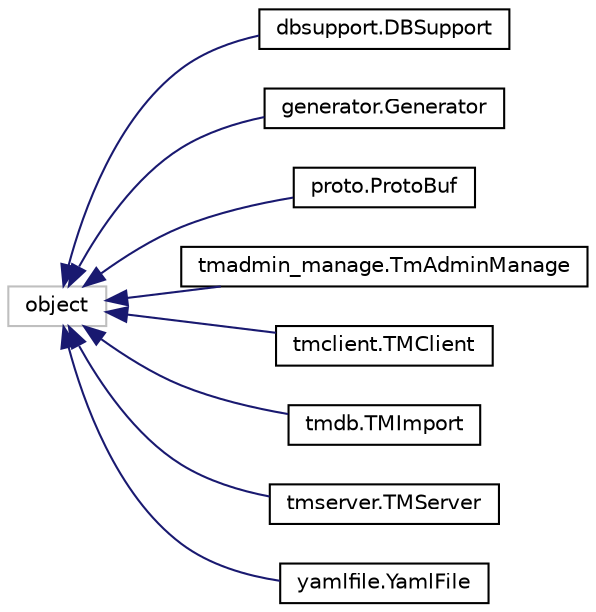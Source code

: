 digraph "Graphical Class Hierarchy"
{
 // LATEX_PDF_SIZE
  edge [fontname="Helvetica",fontsize="10",labelfontname="Helvetica",labelfontsize="10"];
  node [fontname="Helvetica",fontsize="10",shape=record];
  rankdir="LR";
  Node1 [label="object",height=0.2,width=0.4,color="grey75", fillcolor="white", style="filled",tooltip=" "];
  Node1 -> Node0 [dir="back",color="midnightblue",fontsize="10",style="solid",fontname="Helvetica"];
  Node0 [label="dbsupport.DBSupport",height=0.2,width=0.4,color="black", fillcolor="white", style="filled",URL="$classdbsupport_1_1DBSupport.html",tooltip=" "];
  Node1 -> Node3 [dir="back",color="midnightblue",fontsize="10",style="solid",fontname="Helvetica"];
  Node3 [label="generator.Generator",height=0.2,width=0.4,color="black", fillcolor="white", style="filled",URL="$classgenerator_1_1Generator.html",tooltip=" "];
  Node1 -> Node4 [dir="back",color="midnightblue",fontsize="10",style="solid",fontname="Helvetica"];
  Node4 [label="proto.ProtoBuf",height=0.2,width=0.4,color="black", fillcolor="white", style="filled",URL="$classproto_1_1ProtoBuf.html",tooltip=" "];
  Node1 -> Node5 [dir="back",color="midnightblue",fontsize="10",style="solid",fontname="Helvetica"];
  Node5 [label="tmadmin_manage.TmAdminManage",height=0.2,width=0.4,color="black", fillcolor="white", style="filled",URL="$classtmadmin__manage_1_1TmAdminManage.html",tooltip=" "];
  Node1 -> Node6 [dir="back",color="midnightblue",fontsize="10",style="solid",fontname="Helvetica"];
  Node6 [label="tmclient.TMClient",height=0.2,width=0.4,color="black", fillcolor="white", style="filled",URL="$classtmclient_1_1TMClient.html",tooltip=" "];
  Node1 -> Node7 [dir="back",color="midnightblue",fontsize="10",style="solid",fontname="Helvetica"];
  Node7 [label="tmdb.TMImport",height=0.2,width=0.4,color="black", fillcolor="white", style="filled",URL="$classtmdb_1_1TMImport.html",tooltip=" "];
  Node1 -> Node8 [dir="back",color="midnightblue",fontsize="10",style="solid",fontname="Helvetica"];
  Node8 [label="tmserver.TMServer",height=0.2,width=0.4,color="black", fillcolor="white", style="filled",URL="$classtmserver_1_1TMServer.html",tooltip=" "];
  Node1 -> Node9 [dir="back",color="midnightblue",fontsize="10",style="solid",fontname="Helvetica"];
  Node9 [label="yamlfile.YamlFile",height=0.2,width=0.4,color="black", fillcolor="white", style="filled",URL="$classyamlfile_1_1YamlFile.html",tooltip=" "];
}
